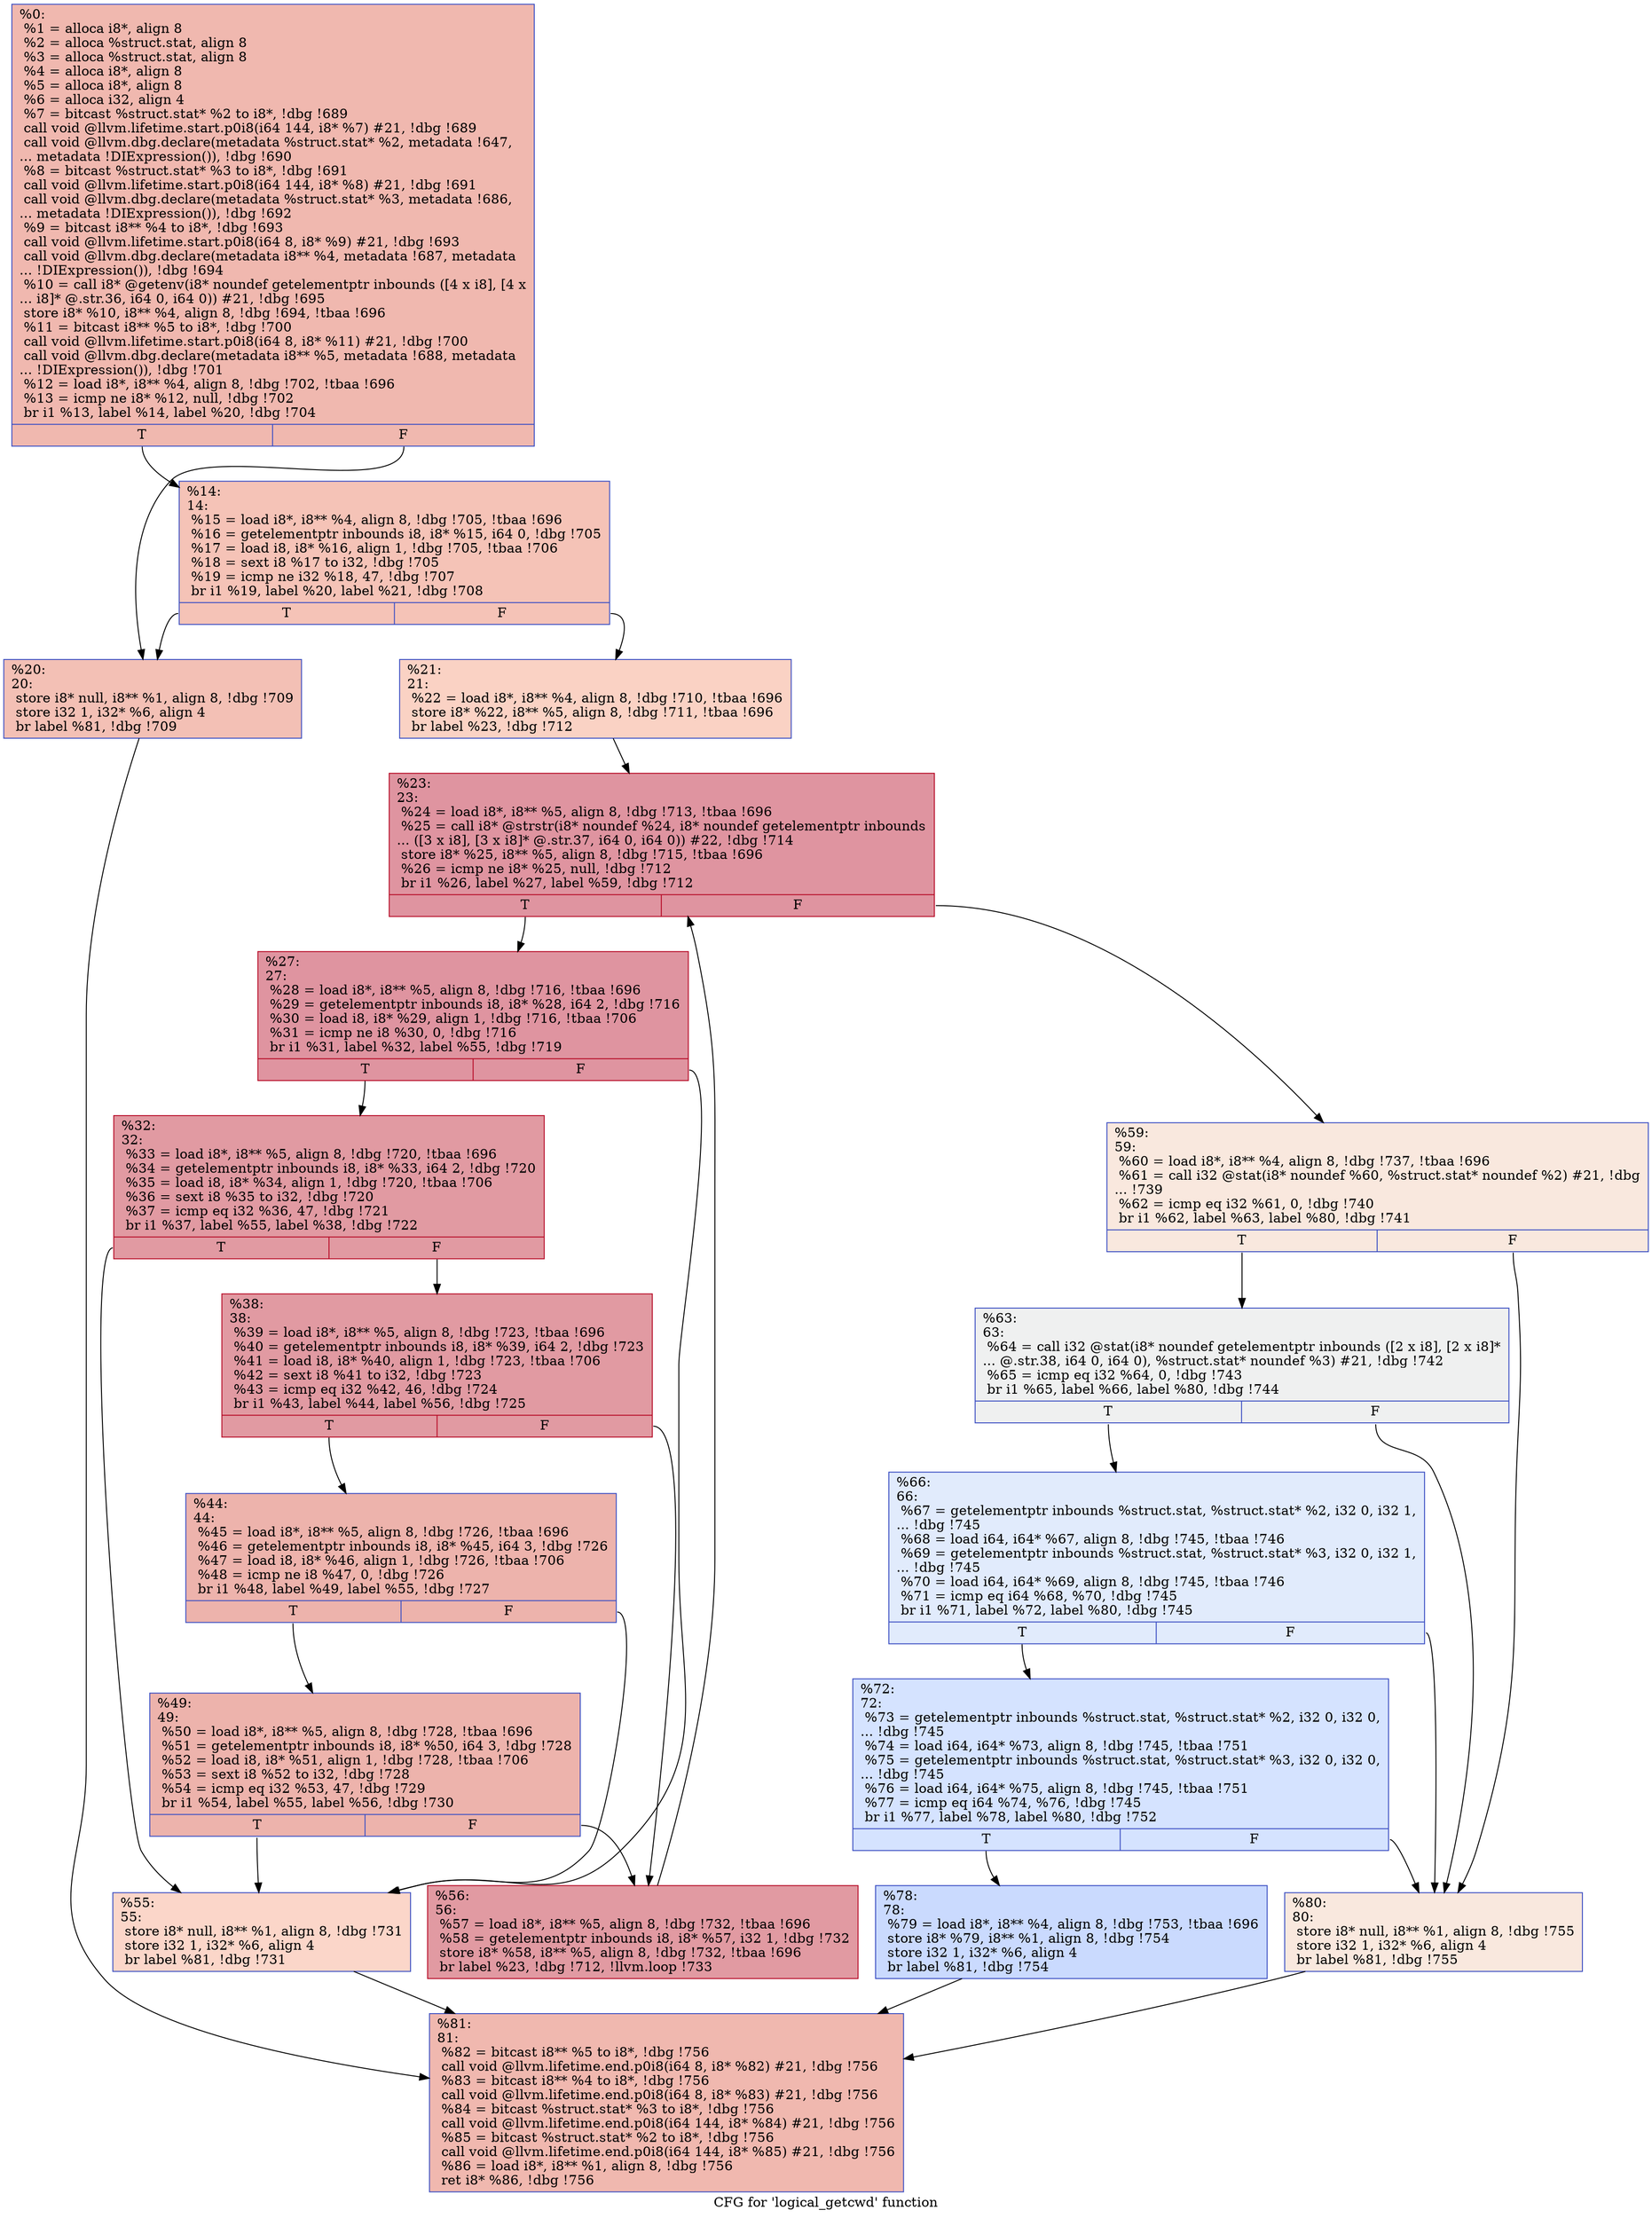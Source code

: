 digraph "CFG for 'logical_getcwd' function" {
	label="CFG for 'logical_getcwd' function";

	Node0x1952d20 [shape=record,color="#3d50c3ff", style=filled, fillcolor="#dc5d4a70",label="{%0:\l  %1 = alloca i8*, align 8\l  %2 = alloca %struct.stat, align 8\l  %3 = alloca %struct.stat, align 8\l  %4 = alloca i8*, align 8\l  %5 = alloca i8*, align 8\l  %6 = alloca i32, align 4\l  %7 = bitcast %struct.stat* %2 to i8*, !dbg !689\l  call void @llvm.lifetime.start.p0i8(i64 144, i8* %7) #21, !dbg !689\l  call void @llvm.dbg.declare(metadata %struct.stat* %2, metadata !647,\l... metadata !DIExpression()), !dbg !690\l  %8 = bitcast %struct.stat* %3 to i8*, !dbg !691\l  call void @llvm.lifetime.start.p0i8(i64 144, i8* %8) #21, !dbg !691\l  call void @llvm.dbg.declare(metadata %struct.stat* %3, metadata !686,\l... metadata !DIExpression()), !dbg !692\l  %9 = bitcast i8** %4 to i8*, !dbg !693\l  call void @llvm.lifetime.start.p0i8(i64 8, i8* %9) #21, !dbg !693\l  call void @llvm.dbg.declare(metadata i8** %4, metadata !687, metadata\l... !DIExpression()), !dbg !694\l  %10 = call i8* @getenv(i8* noundef getelementptr inbounds ([4 x i8], [4 x\l... i8]* @.str.36, i64 0, i64 0)) #21, !dbg !695\l  store i8* %10, i8** %4, align 8, !dbg !694, !tbaa !696\l  %11 = bitcast i8** %5 to i8*, !dbg !700\l  call void @llvm.lifetime.start.p0i8(i64 8, i8* %11) #21, !dbg !700\l  call void @llvm.dbg.declare(metadata i8** %5, metadata !688, metadata\l... !DIExpression()), !dbg !701\l  %12 = load i8*, i8** %4, align 8, !dbg !702, !tbaa !696\l  %13 = icmp ne i8* %12, null, !dbg !702\l  br i1 %13, label %14, label %20, !dbg !704\l|{<s0>T|<s1>F}}"];
	Node0x1952d20:s0 -> Node0x18f3260;
	Node0x1952d20:s1 -> Node0x18f32b0;
	Node0x18f3260 [shape=record,color="#3d50c3ff", style=filled, fillcolor="#e8765c70",label="{%14:\l14:                                               \l  %15 = load i8*, i8** %4, align 8, !dbg !705, !tbaa !696\l  %16 = getelementptr inbounds i8, i8* %15, i64 0, !dbg !705\l  %17 = load i8, i8* %16, align 1, !dbg !705, !tbaa !706\l  %18 = sext i8 %17 to i32, !dbg !705\l  %19 = icmp ne i32 %18, 47, !dbg !707\l  br i1 %19, label %20, label %21, !dbg !708\l|{<s0>T|<s1>F}}"];
	Node0x18f3260:s0 -> Node0x18f32b0;
	Node0x18f3260:s1 -> Node0x18f3300;
	Node0x18f32b0 [shape=record,color="#3d50c3ff", style=filled, fillcolor="#e5705870",label="{%20:\l20:                                               \l  store i8* null, i8** %1, align 8, !dbg !709\l  store i32 1, i32* %6, align 4\l  br label %81, !dbg !709\l}"];
	Node0x18f32b0 -> Node0x18f37b0;
	Node0x18f3300 [shape=record,color="#3d50c3ff", style=filled, fillcolor="#f4987a70",label="{%21:\l21:                                               \l  %22 = load i8*, i8** %4, align 8, !dbg !710, !tbaa !696\l  store i8* %22, i8** %5, align 8, !dbg !711, !tbaa !696\l  br label %23, !dbg !712\l}"];
	Node0x18f3300 -> Node0x18f3350;
	Node0x18f3350 [shape=record,color="#b70d28ff", style=filled, fillcolor="#b70d2870",label="{%23:\l23:                                               \l  %24 = load i8*, i8** %5, align 8, !dbg !713, !tbaa !696\l  %25 = call i8* @strstr(i8* noundef %24, i8* noundef getelementptr inbounds\l... ([3 x i8], [3 x i8]* @.str.37, i64 0, i64 0)) #22, !dbg !714\l  store i8* %25, i8** %5, align 8, !dbg !715, !tbaa !696\l  %26 = icmp ne i8* %25, null, !dbg !712\l  br i1 %26, label %27, label %59, !dbg !712\l|{<s0>T|<s1>F}}"];
	Node0x18f3350:s0 -> Node0x18f33a0;
	Node0x18f3350:s1 -> Node0x18f35d0;
	Node0x18f33a0 [shape=record,color="#b70d28ff", style=filled, fillcolor="#b70d2870",label="{%27:\l27:                                               \l  %28 = load i8*, i8** %5, align 8, !dbg !716, !tbaa !696\l  %29 = getelementptr inbounds i8, i8* %28, i64 2, !dbg !716\l  %30 = load i8, i8* %29, align 1, !dbg !716, !tbaa !706\l  %31 = icmp ne i8 %30, 0, !dbg !716\l  br i1 %31, label %32, label %55, !dbg !719\l|{<s0>T|<s1>F}}"];
	Node0x18f33a0:s0 -> Node0x18f33f0;
	Node0x18f33a0:s1 -> Node0x18f3530;
	Node0x18f33f0 [shape=record,color="#b70d28ff", style=filled, fillcolor="#bb1b2c70",label="{%32:\l32:                                               \l  %33 = load i8*, i8** %5, align 8, !dbg !720, !tbaa !696\l  %34 = getelementptr inbounds i8, i8* %33, i64 2, !dbg !720\l  %35 = load i8, i8* %34, align 1, !dbg !720, !tbaa !706\l  %36 = sext i8 %35 to i32, !dbg !720\l  %37 = icmp eq i32 %36, 47, !dbg !721\l  br i1 %37, label %55, label %38, !dbg !722\l|{<s0>T|<s1>F}}"];
	Node0x18f33f0:s0 -> Node0x18f3530;
	Node0x18f33f0:s1 -> Node0x18f3440;
	Node0x18f3440 [shape=record,color="#b70d28ff", style=filled, fillcolor="#bb1b2c70",label="{%38:\l38:                                               \l  %39 = load i8*, i8** %5, align 8, !dbg !723, !tbaa !696\l  %40 = getelementptr inbounds i8, i8* %39, i64 2, !dbg !723\l  %41 = load i8, i8* %40, align 1, !dbg !723, !tbaa !706\l  %42 = sext i8 %41 to i32, !dbg !723\l  %43 = icmp eq i32 %42, 46, !dbg !724\l  br i1 %43, label %44, label %56, !dbg !725\l|{<s0>T|<s1>F}}"];
	Node0x18f3440:s0 -> Node0x18f3490;
	Node0x18f3440:s1 -> Node0x18f3580;
	Node0x18f3490 [shape=record,color="#3d50c3ff", style=filled, fillcolor="#d6524470",label="{%44:\l44:                                               \l  %45 = load i8*, i8** %5, align 8, !dbg !726, !tbaa !696\l  %46 = getelementptr inbounds i8, i8* %45, i64 3, !dbg !726\l  %47 = load i8, i8* %46, align 1, !dbg !726, !tbaa !706\l  %48 = icmp ne i8 %47, 0, !dbg !726\l  br i1 %48, label %49, label %55, !dbg !727\l|{<s0>T|<s1>F}}"];
	Node0x18f3490:s0 -> Node0x18f34e0;
	Node0x18f3490:s1 -> Node0x18f3530;
	Node0x18f34e0 [shape=record,color="#3d50c3ff", style=filled, fillcolor="#d6524470",label="{%49:\l49:                                               \l  %50 = load i8*, i8** %5, align 8, !dbg !728, !tbaa !696\l  %51 = getelementptr inbounds i8, i8* %50, i64 3, !dbg !728\l  %52 = load i8, i8* %51, align 1, !dbg !728, !tbaa !706\l  %53 = sext i8 %52 to i32, !dbg !728\l  %54 = icmp eq i32 %53, 47, !dbg !729\l  br i1 %54, label %55, label %56, !dbg !730\l|{<s0>T|<s1>F}}"];
	Node0x18f34e0:s0 -> Node0x18f3530;
	Node0x18f34e0:s1 -> Node0x18f3580;
	Node0x18f3530 [shape=record,color="#3d50c3ff", style=filled, fillcolor="#f6a38570",label="{%55:\l55:                                               \l  store i8* null, i8** %1, align 8, !dbg !731\l  store i32 1, i32* %6, align 4\l  br label %81, !dbg !731\l}"];
	Node0x18f3530 -> Node0x18f37b0;
	Node0x18f3580 [shape=record,color="#b70d28ff", style=filled, fillcolor="#bb1b2c70",label="{%56:\l56:                                               \l  %57 = load i8*, i8** %5, align 8, !dbg !732, !tbaa !696\l  %58 = getelementptr inbounds i8, i8* %57, i32 1, !dbg !732\l  store i8* %58, i8** %5, align 8, !dbg !732, !tbaa !696\l  br label %23, !dbg !712, !llvm.loop !733\l}"];
	Node0x18f3580 -> Node0x18f3350;
	Node0x18f35d0 [shape=record,color="#3d50c3ff", style=filled, fillcolor="#f2cab570",label="{%59:\l59:                                               \l  %60 = load i8*, i8** %4, align 8, !dbg !737, !tbaa !696\l  %61 = call i32 @stat(i8* noundef %60, %struct.stat* noundef %2) #21, !dbg\l... !739\l  %62 = icmp eq i32 %61, 0, !dbg !740\l  br i1 %62, label %63, label %80, !dbg !741\l|{<s0>T|<s1>F}}"];
	Node0x18f35d0:s0 -> Node0x18f3620;
	Node0x18f35d0:s1 -> Node0x18f3760;
	Node0x18f3620 [shape=record,color="#3d50c3ff", style=filled, fillcolor="#dbdcde70",label="{%63:\l63:                                               \l  %64 = call i32 @stat(i8* noundef getelementptr inbounds ([2 x i8], [2 x i8]*\l... @.str.38, i64 0, i64 0), %struct.stat* noundef %3) #21, !dbg !742\l  %65 = icmp eq i32 %64, 0, !dbg !743\l  br i1 %65, label %66, label %80, !dbg !744\l|{<s0>T|<s1>F}}"];
	Node0x18f3620:s0 -> Node0x18f3670;
	Node0x18f3620:s1 -> Node0x18f3760;
	Node0x18f3670 [shape=record,color="#3d50c3ff", style=filled, fillcolor="#bbd1f870",label="{%66:\l66:                                               \l  %67 = getelementptr inbounds %struct.stat, %struct.stat* %2, i32 0, i32 1,\l... !dbg !745\l  %68 = load i64, i64* %67, align 8, !dbg !745, !tbaa !746\l  %69 = getelementptr inbounds %struct.stat, %struct.stat* %3, i32 0, i32 1,\l... !dbg !745\l  %70 = load i64, i64* %69, align 8, !dbg !745, !tbaa !746\l  %71 = icmp eq i64 %68, %70, !dbg !745\l  br i1 %71, label %72, label %80, !dbg !745\l|{<s0>T|<s1>F}}"];
	Node0x18f3670:s0 -> Node0x18f36c0;
	Node0x18f3670:s1 -> Node0x18f3760;
	Node0x18f36c0 [shape=record,color="#3d50c3ff", style=filled, fillcolor="#a1c0ff70",label="{%72:\l72:                                               \l  %73 = getelementptr inbounds %struct.stat, %struct.stat* %2, i32 0, i32 0,\l... !dbg !745\l  %74 = load i64, i64* %73, align 8, !dbg !745, !tbaa !751\l  %75 = getelementptr inbounds %struct.stat, %struct.stat* %3, i32 0, i32 0,\l... !dbg !745\l  %76 = load i64, i64* %75, align 8, !dbg !745, !tbaa !751\l  %77 = icmp eq i64 %74, %76, !dbg !745\l  br i1 %77, label %78, label %80, !dbg !752\l|{<s0>T|<s1>F}}"];
	Node0x18f36c0:s0 -> Node0x18f3710;
	Node0x18f36c0:s1 -> Node0x18f3760;
	Node0x18f3710 [shape=record,color="#3d50c3ff", style=filled, fillcolor="#88abfd70",label="{%78:\l78:                                               \l  %79 = load i8*, i8** %4, align 8, !dbg !753, !tbaa !696\l  store i8* %79, i8** %1, align 8, !dbg !754\l  store i32 1, i32* %6, align 4\l  br label %81, !dbg !754\l}"];
	Node0x18f3710 -> Node0x18f37b0;
	Node0x18f3760 [shape=record,color="#3d50c3ff", style=filled, fillcolor="#f2cab570",label="{%80:\l80:                                               \l  store i8* null, i8** %1, align 8, !dbg !755\l  store i32 1, i32* %6, align 4\l  br label %81, !dbg !755\l}"];
	Node0x18f3760 -> Node0x18f37b0;
	Node0x18f37b0 [shape=record,color="#3d50c3ff", style=filled, fillcolor="#dc5d4a70",label="{%81:\l81:                                               \l  %82 = bitcast i8** %5 to i8*, !dbg !756\l  call void @llvm.lifetime.end.p0i8(i64 8, i8* %82) #21, !dbg !756\l  %83 = bitcast i8** %4 to i8*, !dbg !756\l  call void @llvm.lifetime.end.p0i8(i64 8, i8* %83) #21, !dbg !756\l  %84 = bitcast %struct.stat* %3 to i8*, !dbg !756\l  call void @llvm.lifetime.end.p0i8(i64 144, i8* %84) #21, !dbg !756\l  %85 = bitcast %struct.stat* %2 to i8*, !dbg !756\l  call void @llvm.lifetime.end.p0i8(i64 144, i8* %85) #21, !dbg !756\l  %86 = load i8*, i8** %1, align 8, !dbg !756\l  ret i8* %86, !dbg !756\l}"];
}
